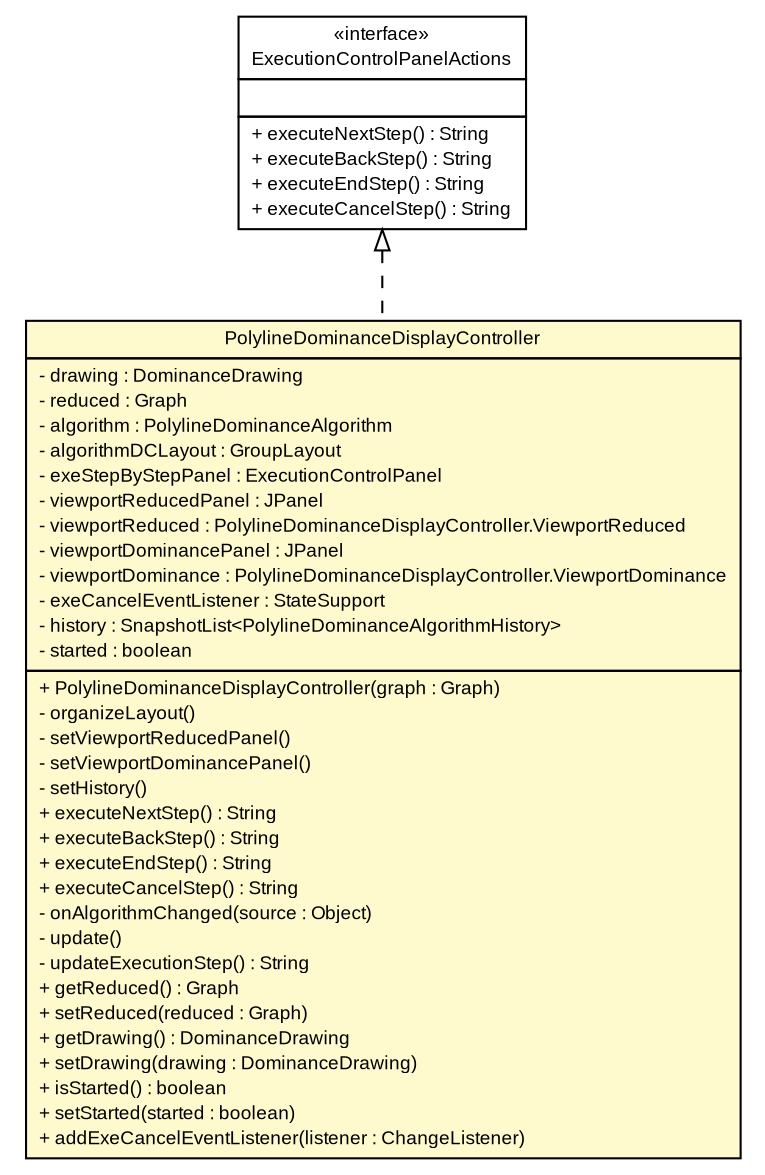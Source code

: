 #!/usr/local/bin/dot
#
# Class diagram 
# Generated by UMLGraph version R5_6 (http://www.umlgraph.org/)
#

digraph G {
	edge [fontname="arial",fontsize=10,labelfontname="arial",labelfontsize=10];
	node [fontname="arial",fontsize=10,shape=plaintext];
	nodesep=0.25;
	ranksep=0.5;
	// pfc.controllers.algorithms.PolylineDominanceDisplayController
	c12941 [label=<<table title="pfc.controllers.algorithms.PolylineDominanceDisplayController" border="0" cellborder="1" cellspacing="0" cellpadding="2" port="p" bgcolor="lemonChiffon" href="./PolylineDominanceDisplayController.html">
		<tr><td><table border="0" cellspacing="0" cellpadding="1">
<tr><td align="center" balign="center"> PolylineDominanceDisplayController </td></tr>
		</table></td></tr>
		<tr><td><table border="0" cellspacing="0" cellpadding="1">
<tr><td align="left" balign="left"> - drawing : DominanceDrawing </td></tr>
<tr><td align="left" balign="left"> - reduced : Graph </td></tr>
<tr><td align="left" balign="left"> - algorithm : PolylineDominanceAlgorithm </td></tr>
<tr><td align="left" balign="left"> - algorithmDCLayout : GroupLayout </td></tr>
<tr><td align="left" balign="left"> - exeStepByStepPanel : ExecutionControlPanel </td></tr>
<tr><td align="left" balign="left"> - viewportReducedPanel : JPanel </td></tr>
<tr><td align="left" balign="left"> - viewportReduced : PolylineDominanceDisplayController.ViewportReduced </td></tr>
<tr><td align="left" balign="left"> - viewportDominancePanel : JPanel </td></tr>
<tr><td align="left" balign="left"> - viewportDominance : PolylineDominanceDisplayController.ViewportDominance </td></tr>
<tr><td align="left" balign="left"> - exeCancelEventListener : StateSupport </td></tr>
<tr><td align="left" balign="left"> - history : SnapshotList&lt;PolylineDominanceAlgorithmHistory&gt; </td></tr>
<tr><td align="left" balign="left"> - started : boolean </td></tr>
		</table></td></tr>
		<tr><td><table border="0" cellspacing="0" cellpadding="1">
<tr><td align="left" balign="left"> + PolylineDominanceDisplayController(graph : Graph) </td></tr>
<tr><td align="left" balign="left"> - organizeLayout() </td></tr>
<tr><td align="left" balign="left"> - setViewportReducedPanel() </td></tr>
<tr><td align="left" balign="left"> - setViewportDominancePanel() </td></tr>
<tr><td align="left" balign="left"> - setHistory() </td></tr>
<tr><td align="left" balign="left"> + executeNextStep() : String </td></tr>
<tr><td align="left" balign="left"> + executeBackStep() : String </td></tr>
<tr><td align="left" balign="left"> + executeEndStep() : String </td></tr>
<tr><td align="left" balign="left"> + executeCancelStep() : String </td></tr>
<tr><td align="left" balign="left"> - onAlgorithmChanged(source : Object) </td></tr>
<tr><td align="left" balign="left"> - update() </td></tr>
<tr><td align="left" balign="left"> - updateExecutionStep() : String </td></tr>
<tr><td align="left" balign="left"> + getReduced() : Graph </td></tr>
<tr><td align="left" balign="left"> + setReduced(reduced : Graph) </td></tr>
<tr><td align="left" balign="left"> + getDrawing() : DominanceDrawing </td></tr>
<tr><td align="left" balign="left"> + setDrawing(drawing : DominanceDrawing) </td></tr>
<tr><td align="left" balign="left"> + isStarted() : boolean </td></tr>
<tr><td align="left" balign="left"> + setStarted(started : boolean) </td></tr>
<tr><td align="left" balign="left"> + addExeCancelEventListener(listener : ChangeListener) </td></tr>
		</table></td></tr>
		</table>>, URL="./PolylineDominanceDisplayController.html", fontname="arial", fontcolor="black", fontsize=9.0];
	// pfc.controllers.algorithms.ExecutionControlPanelActions
	c12947 [label=<<table title="pfc.controllers.algorithms.ExecutionControlPanelActions" border="0" cellborder="1" cellspacing="0" cellpadding="2" port="p" href="./ExecutionControlPanelActions.html">
		<tr><td><table border="0" cellspacing="0" cellpadding="1">
<tr><td align="center" balign="center"> &#171;interface&#187; </td></tr>
<tr><td align="center" balign="center"> ExecutionControlPanelActions </td></tr>
		</table></td></tr>
		<tr><td><table border="0" cellspacing="0" cellpadding="1">
<tr><td align="left" balign="left">  </td></tr>
		</table></td></tr>
		<tr><td><table border="0" cellspacing="0" cellpadding="1">
<tr><td align="left" balign="left"> + executeNextStep() : String </td></tr>
<tr><td align="left" balign="left"> + executeBackStep() : String </td></tr>
<tr><td align="left" balign="left"> + executeEndStep() : String </td></tr>
<tr><td align="left" balign="left"> + executeCancelStep() : String </td></tr>
		</table></td></tr>
		</table>>, URL="./ExecutionControlPanelActions.html", fontname="arial", fontcolor="black", fontsize=9.0];
	//pfc.controllers.algorithms.PolylineDominanceDisplayController implements pfc.controllers.algorithms.ExecutionControlPanelActions
	c12947:p -> c12941:p [dir=back,arrowtail=empty,style=dashed];
}

